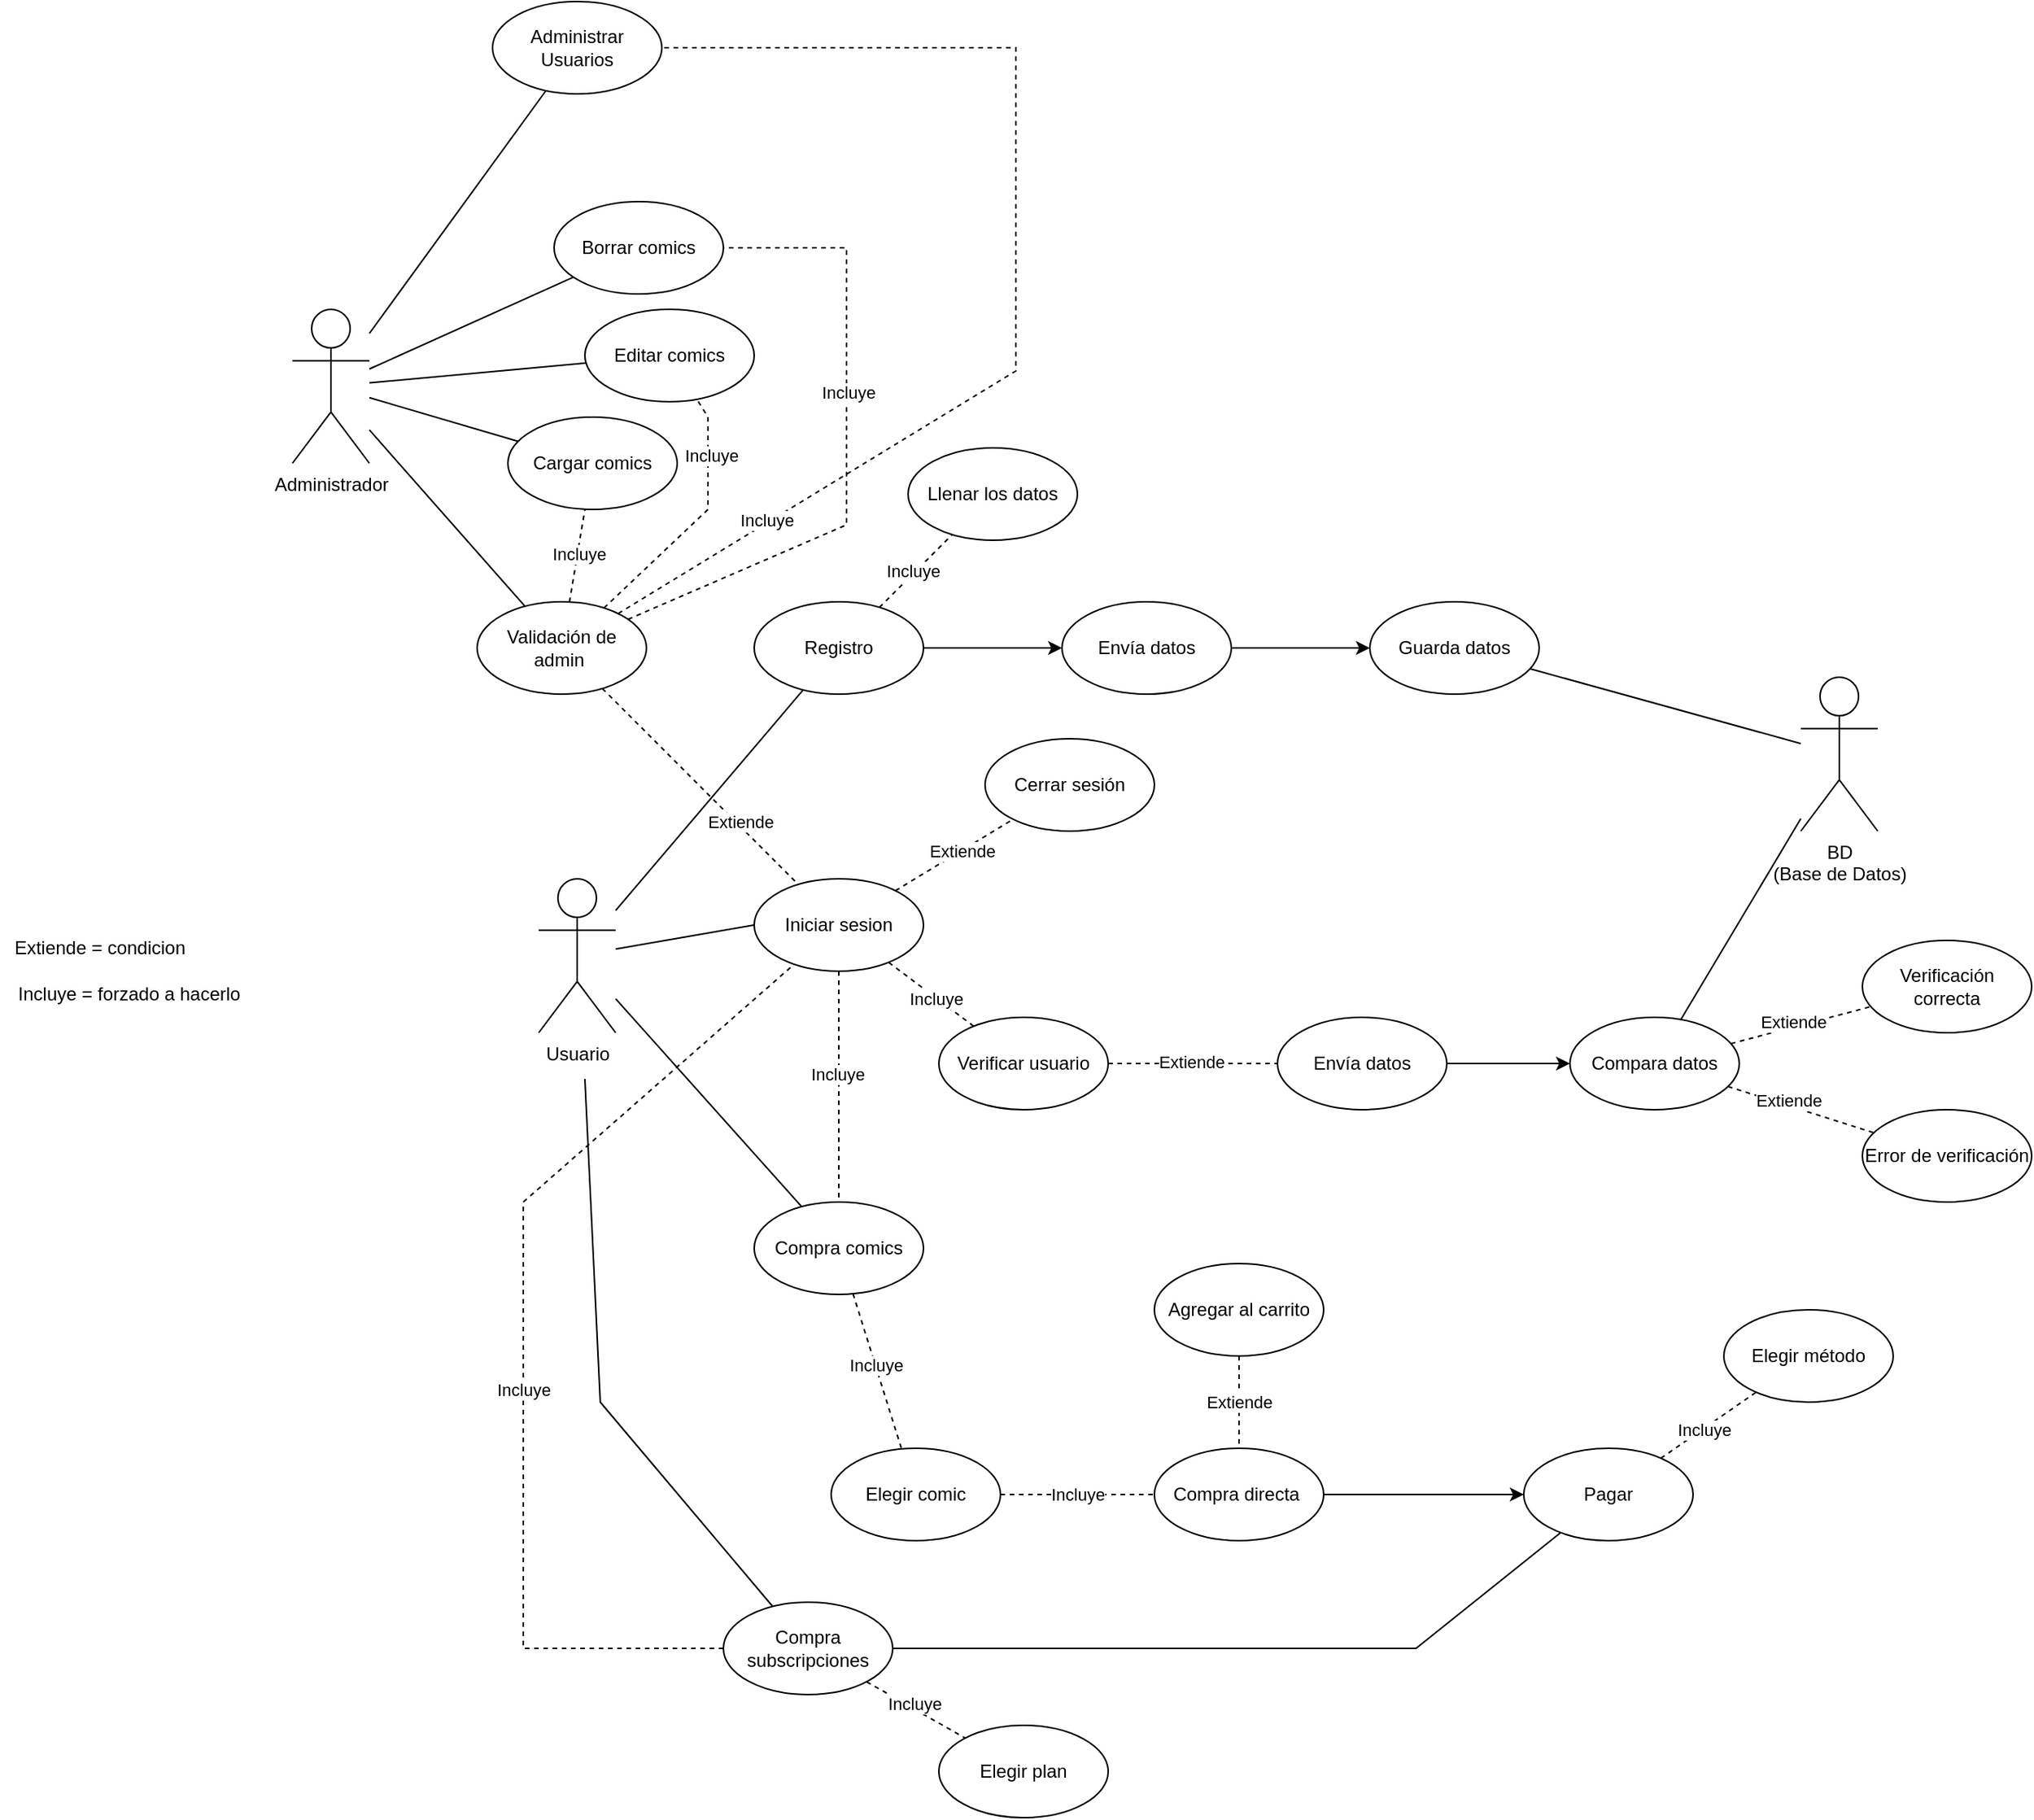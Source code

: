 <mxfile version="24.4.9" type="google">
  <diagram name="Página-1" id="WGzU1PvO3Z0RvBQjWcdS">
    <mxGraphModel grid="1" page="1" gridSize="10" guides="1" tooltips="1" connect="1" arrows="1" fold="1" pageScale="1" pageWidth="827" pageHeight="1169" math="0" shadow="0">
      <root>
        <mxCell id="0" />
        <mxCell id="1" parent="0" />
        <mxCell id="XrsSEh4Q-7qCyRReq4UZ-9" value="Usuario" style="shape=umlActor;verticalLabelPosition=bottom;verticalAlign=top;html=1;outlineConnect=0;" vertex="1" parent="1">
          <mxGeometry x="300" y="1220" width="50" height="100" as="geometry" />
        </mxCell>
        <mxCell id="XrsSEh4Q-7qCyRReq4UZ-29" value="Iniciar sesion" style="ellipse;whiteSpace=wrap;html=1;" vertex="1" parent="1">
          <mxGeometry x="440" y="1220" width="110" height="60" as="geometry" />
        </mxCell>
        <mxCell id="XrsSEh4Q-7qCyRReq4UZ-33" value="Compra subscripciones" style="ellipse;whiteSpace=wrap;html=1;" vertex="1" parent="1">
          <mxGeometry x="420" y="1690" width="110" height="60" as="geometry" />
        </mxCell>
        <mxCell id="wB2XYLqNyKFtM_GHxAxh-3" value="" style="endArrow=none;html=1;rounded=0;entryX=0;entryY=0.5;entryDx=0;entryDy=0;" edge="1" parent="1" source="XrsSEh4Q-7qCyRReq4UZ-9" target="XrsSEh4Q-7qCyRReq4UZ-29">
          <mxGeometry width="50" height="50" relative="1" as="geometry">
            <mxPoint x="630" y="1220" as="sourcePoint" />
            <mxPoint x="680" y="1170" as="targetPoint" />
          </mxGeometry>
        </mxCell>
        <mxCell id="wB2XYLqNyKFtM_GHxAxh-4" value="Verificar usuario" style="ellipse;whiteSpace=wrap;html=1;" vertex="1" parent="1">
          <mxGeometry x="560" y="1310" width="110" height="60" as="geometry" />
        </mxCell>
        <mxCell id="wB2XYLqNyKFtM_GHxAxh-5" value="" style="endArrow=none;html=1;rounded=0;dashed=1;" edge="1" parent="1" source="wB2XYLqNyKFtM_GHxAxh-4" target="XrsSEh4Q-7qCyRReq4UZ-29">
          <mxGeometry width="50" height="50" relative="1" as="geometry">
            <mxPoint x="370" y="1268" as="sourcePoint" />
            <mxPoint x="450" y="1230" as="targetPoint" />
          </mxGeometry>
        </mxCell>
        <mxCell id="wB2XYLqNyKFtM_GHxAxh-6" value="Incluye" style="edgeLabel;html=1;align=center;verticalAlign=middle;resizable=0;points=[];" connectable="0" vertex="1" parent="wB2XYLqNyKFtM_GHxAxh-5">
          <mxGeometry x="-0.113" y="1" relative="1" as="geometry">
            <mxPoint as="offset" />
          </mxGeometry>
        </mxCell>
        <mxCell id="wB2XYLqNyKFtM_GHxAxh-7" value="Compara datos" style="ellipse;whiteSpace=wrap;html=1;" vertex="1" parent="1">
          <mxGeometry x="970" y="1310" width="110" height="60" as="geometry" />
        </mxCell>
        <mxCell id="wB2XYLqNyKFtM_GHxAxh-8" value="Envía datos" style="ellipse;whiteSpace=wrap;html=1;" vertex="1" parent="1">
          <mxGeometry x="780" y="1310" width="110" height="60" as="geometry" />
        </mxCell>
        <mxCell id="wB2XYLqNyKFtM_GHxAxh-9" value="BD&lt;div&gt;(Base de Datos)&lt;/div&gt;" style="shape=umlActor;verticalLabelPosition=bottom;verticalAlign=top;html=1;outlineConnect=0;" vertex="1" parent="1">
          <mxGeometry x="1120" y="1089" width="50" height="100" as="geometry" />
        </mxCell>
        <mxCell id="wB2XYLqNyKFtM_GHxAxh-10" value="" style="endArrow=none;html=1;rounded=0;dashed=1;" edge="1" parent="1" source="wB2XYLqNyKFtM_GHxAxh-4" target="wB2XYLqNyKFtM_GHxAxh-8">
          <mxGeometry width="50" height="50" relative="1" as="geometry">
            <mxPoint x="730" y="1360" as="sourcePoint" />
            <mxPoint x="780" y="1310" as="targetPoint" />
          </mxGeometry>
        </mxCell>
        <mxCell id="wB2XYLqNyKFtM_GHxAxh-11" value="Extiende" style="edgeLabel;html=1;align=center;verticalAlign=middle;resizable=0;points=[];" connectable="0" vertex="1" parent="wB2XYLqNyKFtM_GHxAxh-10">
          <mxGeometry x="-0.022" y="1" relative="1" as="geometry">
            <mxPoint as="offset" />
          </mxGeometry>
        </mxCell>
        <mxCell id="wB2XYLqNyKFtM_GHxAxh-19" value="" style="endArrow=none;html=1;rounded=0;" edge="1" parent="1" source="wB2XYLqNyKFtM_GHxAxh-9" target="wB2XYLqNyKFtM_GHxAxh-7">
          <mxGeometry width="50" height="50" relative="1" as="geometry">
            <mxPoint x="630" y="1260" as="sourcePoint" />
            <mxPoint x="680" y="1210" as="targetPoint" />
          </mxGeometry>
        </mxCell>
        <mxCell id="wB2XYLqNyKFtM_GHxAxh-21" value="Verificación correcta" style="ellipse;whiteSpace=wrap;html=1;" vertex="1" parent="1">
          <mxGeometry x="1160" y="1260" width="110" height="60" as="geometry" />
        </mxCell>
        <mxCell id="wB2XYLqNyKFtM_GHxAxh-22" value="Error de verificación" style="ellipse;whiteSpace=wrap;html=1;" vertex="1" parent="1">
          <mxGeometry x="1160" y="1370" width="110" height="60" as="geometry" />
        </mxCell>
        <mxCell id="wB2XYLqNyKFtM_GHxAxh-26" value="" style="endArrow=none;dashed=1;html=1;rounded=0;" edge="1" parent="1" source="wB2XYLqNyKFtM_GHxAxh-7" target="wB2XYLqNyKFtM_GHxAxh-21">
          <mxGeometry width="50" height="50" relative="1" as="geometry">
            <mxPoint x="950" y="1310" as="sourcePoint" />
            <mxPoint x="1000" y="1260" as="targetPoint" />
          </mxGeometry>
        </mxCell>
        <mxCell id="wB2XYLqNyKFtM_GHxAxh-28" value="Extiende" style="edgeLabel;html=1;align=center;verticalAlign=middle;resizable=0;points=[];" connectable="0" vertex="1" parent="wB2XYLqNyKFtM_GHxAxh-26">
          <mxGeometry x="-0.122" y="4" relative="1" as="geometry">
            <mxPoint x="1" as="offset" />
          </mxGeometry>
        </mxCell>
        <mxCell id="wB2XYLqNyKFtM_GHxAxh-27" value="" style="endArrow=none;dashed=1;html=1;rounded=0;" edge="1" parent="1" source="wB2XYLqNyKFtM_GHxAxh-7" target="wB2XYLqNyKFtM_GHxAxh-22">
          <mxGeometry width="50" height="50" relative="1" as="geometry">
            <mxPoint x="950" y="1310" as="sourcePoint" />
            <mxPoint x="1000" y="1260" as="targetPoint" />
          </mxGeometry>
        </mxCell>
        <mxCell id="wB2XYLqNyKFtM_GHxAxh-29" value="Extiende" style="edgeLabel;html=1;align=center;verticalAlign=middle;resizable=0;points=[];" connectable="0" vertex="1" parent="wB2XYLqNyKFtM_GHxAxh-27">
          <mxGeometry x="-0.172" y="4" relative="1" as="geometry">
            <mxPoint x="-1" as="offset" />
          </mxGeometry>
        </mxCell>
        <mxCell id="wB2XYLqNyKFtM_GHxAxh-31" value="Compra comics" style="ellipse;whiteSpace=wrap;html=1;" vertex="1" parent="1">
          <mxGeometry x="440" y="1430" width="110" height="60" as="geometry" />
        </mxCell>
        <mxCell id="wB2XYLqNyKFtM_GHxAxh-33" value="" style="endArrow=none;html=1;rounded=0;" edge="1" parent="1" source="XrsSEh4Q-7qCyRReq4UZ-9" target="wB2XYLqNyKFtM_GHxAxh-31">
          <mxGeometry width="50" height="50" relative="1" as="geometry">
            <mxPoint x="340" y="1380" as="sourcePoint" />
            <mxPoint x="390" y="1330" as="targetPoint" />
          </mxGeometry>
        </mxCell>
        <mxCell id="wB2XYLqNyKFtM_GHxAxh-34" value="" style="endArrow=none;dashed=1;html=1;rounded=0;" edge="1" parent="1" source="XrsSEh4Q-7qCyRReq4UZ-29" target="wB2XYLqNyKFtM_GHxAxh-31">
          <mxGeometry width="50" height="50" relative="1" as="geometry">
            <mxPoint x="340" y="1380" as="sourcePoint" />
            <mxPoint x="390" y="1330" as="targetPoint" />
          </mxGeometry>
        </mxCell>
        <mxCell id="wB2XYLqNyKFtM_GHxAxh-35" value="Incluye" style="edgeLabel;html=1;align=center;verticalAlign=middle;resizable=0;points=[];" connectable="0" vertex="1" parent="wB2XYLqNyKFtM_GHxAxh-34">
          <mxGeometry x="-0.117" y="-1" relative="1" as="geometry">
            <mxPoint y="1" as="offset" />
          </mxGeometry>
        </mxCell>
        <mxCell id="wB2XYLqNyKFtM_GHxAxh-36" value="Elegir comic" style="ellipse;whiteSpace=wrap;html=1;" vertex="1" parent="1">
          <mxGeometry x="490" y="1590" width="110" height="60" as="geometry" />
        </mxCell>
        <mxCell id="wB2XYLqNyKFtM_GHxAxh-37" value="Compra directa&amp;nbsp;" style="ellipse;whiteSpace=wrap;html=1;" vertex="1" parent="1">
          <mxGeometry x="700" y="1590" width="110" height="60" as="geometry" />
        </mxCell>
        <mxCell id="wB2XYLqNyKFtM_GHxAxh-38" value="Agregar al carrito" style="ellipse;whiteSpace=wrap;html=1;" vertex="1" parent="1">
          <mxGeometry x="700" y="1470" width="110" height="60" as="geometry" />
        </mxCell>
        <mxCell id="wB2XYLqNyKFtM_GHxAxh-39" value="" style="endArrow=none;dashed=1;html=1;rounded=0;" edge="1" parent="1" source="wB2XYLqNyKFtM_GHxAxh-31" target="wB2XYLqNyKFtM_GHxAxh-36">
          <mxGeometry width="50" height="50" relative="1" as="geometry">
            <mxPoint x="520" y="1520" as="sourcePoint" />
            <mxPoint x="570" y="1470" as="targetPoint" />
          </mxGeometry>
        </mxCell>
        <mxCell id="wB2XYLqNyKFtM_GHxAxh-41" value="Incluye" style="edgeLabel;html=1;align=center;verticalAlign=middle;resizable=0;points=[];" connectable="0" vertex="1" parent="wB2XYLqNyKFtM_GHxAxh-39">
          <mxGeometry x="-0.083" relative="1" as="geometry">
            <mxPoint as="offset" />
          </mxGeometry>
        </mxCell>
        <mxCell id="wB2XYLqNyKFtM_GHxAxh-50" value="Extiende = condicion" style="text;html=1;align=center;verticalAlign=middle;whiteSpace=wrap;rounded=0;" vertex="1" parent="1">
          <mxGeometry x="-50" y="1240" width="130" height="50" as="geometry" />
        </mxCell>
        <mxCell id="wB2XYLqNyKFtM_GHxAxh-52" value="" style="endArrow=none;html=1;rounded=0;" edge="1" parent="1" target="XrsSEh4Q-7qCyRReq4UZ-33">
          <mxGeometry width="50" height="50" relative="1" as="geometry">
            <mxPoint x="330" y="1350" as="sourcePoint" />
            <mxPoint x="810" y="1440" as="targetPoint" />
            <Array as="points">
              <mxPoint x="340" y="1560" />
            </Array>
          </mxGeometry>
        </mxCell>
        <mxCell id="wB2XYLqNyKFtM_GHxAxh-53" value="Pagar" style="ellipse;whiteSpace=wrap;html=1;" vertex="1" parent="1">
          <mxGeometry x="940" y="1590" width="110" height="60" as="geometry" />
        </mxCell>
        <mxCell id="wB2XYLqNyKFtM_GHxAxh-56" value="Elegir método" style="ellipse;whiteSpace=wrap;html=1;" vertex="1" parent="1">
          <mxGeometry x="1070" y="1500" width="110" height="60" as="geometry" />
        </mxCell>
        <mxCell id="wB2XYLqNyKFtM_GHxAxh-57" value="" style="endArrow=none;dashed=1;html=1;rounded=0;" edge="1" parent="1" source="wB2XYLqNyKFtM_GHxAxh-53" target="wB2XYLqNyKFtM_GHxAxh-56">
          <mxGeometry width="50" height="50" relative="1" as="geometry">
            <mxPoint x="770" y="1600" as="sourcePoint" />
            <mxPoint x="820" y="1550" as="targetPoint" />
          </mxGeometry>
        </mxCell>
        <mxCell id="wB2XYLqNyKFtM_GHxAxh-58" value="Incluye" style="edgeLabel;html=1;align=center;verticalAlign=middle;resizable=0;points=[];" connectable="0" vertex="1" parent="wB2XYLqNyKFtM_GHxAxh-57">
          <mxGeometry x="-0.108" y="-1" relative="1" as="geometry">
            <mxPoint as="offset" />
          </mxGeometry>
        </mxCell>
        <mxCell id="wB2XYLqNyKFtM_GHxAxh-59" value="" style="endArrow=none;html=1;rounded=0;" edge="1" parent="1" source="XrsSEh4Q-7qCyRReq4UZ-33" target="wB2XYLqNyKFtM_GHxAxh-53">
          <mxGeometry width="50" height="50" relative="1" as="geometry">
            <mxPoint x="740" y="1650" as="sourcePoint" />
            <mxPoint x="790" y="1600" as="targetPoint" />
            <Array as="points">
              <mxPoint x="870" y="1720" />
            </Array>
          </mxGeometry>
        </mxCell>
        <mxCell id="wB2XYLqNyKFtM_GHxAxh-60" value="Elegir plan" style="ellipse;whiteSpace=wrap;html=1;" vertex="1" parent="1">
          <mxGeometry x="560" y="1770" width="110" height="60" as="geometry" />
        </mxCell>
        <mxCell id="wB2XYLqNyKFtM_GHxAxh-61" value="" style="endArrow=none;dashed=1;html=1;rounded=0;" edge="1" parent="1" source="XrsSEh4Q-7qCyRReq4UZ-33" target="wB2XYLqNyKFtM_GHxAxh-60">
          <mxGeometry width="50" height="50" relative="1" as="geometry">
            <mxPoint x="740" y="1650" as="sourcePoint" />
            <mxPoint x="790" y="1600" as="targetPoint" />
          </mxGeometry>
        </mxCell>
        <mxCell id="wB2XYLqNyKFtM_GHxAxh-62" value="Incluye" style="edgeLabel;html=1;align=center;verticalAlign=middle;resizable=0;points=[];" connectable="0" vertex="1" parent="wB2XYLqNyKFtM_GHxAxh-61">
          <mxGeometry x="-0.103" y="3" relative="1" as="geometry">
            <mxPoint x="1" as="offset" />
          </mxGeometry>
        </mxCell>
        <mxCell id="wB2XYLqNyKFtM_GHxAxh-63" value="Cerrar sesión" style="ellipse;whiteSpace=wrap;html=1;" vertex="1" parent="1">
          <mxGeometry x="590" y="1129" width="110" height="60" as="geometry" />
        </mxCell>
        <mxCell id="wB2XYLqNyKFtM_GHxAxh-64" value="" style="endArrow=none;dashed=1;html=1;rounded=0;" edge="1" parent="1" source="XrsSEh4Q-7qCyRReq4UZ-29" target="wB2XYLqNyKFtM_GHxAxh-63">
          <mxGeometry width="50" height="50" relative="1" as="geometry">
            <mxPoint x="600" y="1280" as="sourcePoint" />
            <mxPoint x="650" y="1230" as="targetPoint" />
          </mxGeometry>
        </mxCell>
        <mxCell id="wB2XYLqNyKFtM_GHxAxh-65" value="Extiende" style="edgeLabel;html=1;align=center;verticalAlign=middle;resizable=0;points=[];" connectable="0" vertex="1" parent="wB2XYLqNyKFtM_GHxAxh-64">
          <mxGeometry x="0.13" relative="1" as="geometry">
            <mxPoint as="offset" />
          </mxGeometry>
        </mxCell>
        <mxCell id="wB2XYLqNyKFtM_GHxAxh-72" value="Registro" style="ellipse;whiteSpace=wrap;html=1;" vertex="1" parent="1">
          <mxGeometry x="440" y="1040" width="110" height="60" as="geometry" />
        </mxCell>
        <mxCell id="wB2XYLqNyKFtM_GHxAxh-73" value="" style="endArrow=none;html=1;rounded=0;" edge="1" parent="1" source="XrsSEh4Q-7qCyRReq4UZ-9" target="wB2XYLqNyKFtM_GHxAxh-72">
          <mxGeometry width="50" height="50" relative="1" as="geometry">
            <mxPoint x="650" y="1330" as="sourcePoint" />
            <mxPoint x="700" y="1280" as="targetPoint" />
          </mxGeometry>
        </mxCell>
        <mxCell id="wB2XYLqNyKFtM_GHxAxh-77" value="Guarda datos" style="ellipse;whiteSpace=wrap;html=1;" vertex="1" parent="1">
          <mxGeometry x="840" y="1040" width="110" height="60" as="geometry" />
        </mxCell>
        <mxCell id="wB2XYLqNyKFtM_GHxAxh-78" value="" style="endArrow=none;html=1;rounded=0;" edge="1" parent="1" source="wB2XYLqNyKFtM_GHxAxh-77" target="wB2XYLqNyKFtM_GHxAxh-9">
          <mxGeometry width="50" height="50" relative="1" as="geometry">
            <mxPoint x="730" y="1210" as="sourcePoint" />
            <mxPoint x="780" y="1160" as="targetPoint" />
          </mxGeometry>
        </mxCell>
        <mxCell id="wB2XYLqNyKFtM_GHxAxh-79" value="Llenar los datos" style="ellipse;whiteSpace=wrap;html=1;" vertex="1" parent="1">
          <mxGeometry x="540" y="940" width="110" height="60" as="geometry" />
        </mxCell>
        <mxCell id="wB2XYLqNyKFtM_GHxAxh-80" value="" style="endArrow=none;dashed=1;html=1;rounded=0;" edge="1" parent="1" source="wB2XYLqNyKFtM_GHxAxh-72" target="wB2XYLqNyKFtM_GHxAxh-79">
          <mxGeometry width="50" height="50" relative="1" as="geometry">
            <mxPoint x="660" y="1210" as="sourcePoint" />
            <mxPoint x="710" y="1160" as="targetPoint" />
          </mxGeometry>
        </mxCell>
        <mxCell id="wB2XYLqNyKFtM_GHxAxh-81" value="Incluye" style="edgeLabel;html=1;align=center;verticalAlign=middle;resizable=0;points=[];" connectable="0" vertex="1" parent="wB2XYLqNyKFtM_GHxAxh-80">
          <mxGeometry x="-0.037" y="2" relative="1" as="geometry">
            <mxPoint as="offset" />
          </mxGeometry>
        </mxCell>
        <mxCell id="wB2XYLqNyKFtM_GHxAxh-83" value="Envía datos" style="ellipse;whiteSpace=wrap;html=1;" vertex="1" parent="1">
          <mxGeometry x="640" y="1040" width="110" height="60" as="geometry" />
        </mxCell>
        <mxCell id="wB2XYLqNyKFtM_GHxAxh-86" value="" style="endArrow=classic;html=1;rounded=0;" edge="1" parent="1" source="wB2XYLqNyKFtM_GHxAxh-72" target="wB2XYLqNyKFtM_GHxAxh-83">
          <mxGeometry width="50" height="50" relative="1" as="geometry">
            <mxPoint x="520" y="1120" as="sourcePoint" />
            <mxPoint x="570" y="1070" as="targetPoint" />
          </mxGeometry>
        </mxCell>
        <mxCell id="wB2XYLqNyKFtM_GHxAxh-87" value="" style="endArrow=classic;html=1;rounded=0;" edge="1" parent="1" source="wB2XYLqNyKFtM_GHxAxh-83" target="wB2XYLqNyKFtM_GHxAxh-77">
          <mxGeometry width="50" height="50" relative="1" as="geometry">
            <mxPoint x="790" y="1220" as="sourcePoint" />
            <mxPoint x="840" y="1170" as="targetPoint" />
          </mxGeometry>
        </mxCell>
        <mxCell id="wB2XYLqNyKFtM_GHxAxh-89" value="" style="endArrow=classic;html=1;rounded=0;" edge="1" parent="1" source="wB2XYLqNyKFtM_GHxAxh-8" target="wB2XYLqNyKFtM_GHxAxh-7">
          <mxGeometry width="50" height="50" relative="1" as="geometry">
            <mxPoint x="790" y="1220" as="sourcePoint" />
            <mxPoint x="840" y="1170" as="targetPoint" />
          </mxGeometry>
        </mxCell>
        <mxCell id="wB2XYLqNyKFtM_GHxAxh-90" value="" style="endArrow=classic;html=1;rounded=0;" edge="1" parent="1" source="wB2XYLqNyKFtM_GHxAxh-37" target="wB2XYLqNyKFtM_GHxAxh-53">
          <mxGeometry width="50" height="50" relative="1" as="geometry">
            <mxPoint x="790" y="1670" as="sourcePoint" />
            <mxPoint x="840" y="1620" as="targetPoint" />
          </mxGeometry>
        </mxCell>
        <mxCell id="wB2XYLqNyKFtM_GHxAxh-92" value="Incluye" style="endArrow=none;dashed=1;html=1;rounded=0;" edge="1" parent="1" source="wB2XYLqNyKFtM_GHxAxh-36" target="wB2XYLqNyKFtM_GHxAxh-37">
          <mxGeometry width="50" height="50" relative="1" as="geometry">
            <mxPoint x="570" y="1670" as="sourcePoint" />
            <mxPoint x="620" y="1620" as="targetPoint" />
          </mxGeometry>
        </mxCell>
        <mxCell id="wB2XYLqNyKFtM_GHxAxh-93" value="Extiende" style="endArrow=none;dashed=1;html=1;rounded=0;" edge="1" parent="1" source="wB2XYLqNyKFtM_GHxAxh-38" target="wB2XYLqNyKFtM_GHxAxh-37">
          <mxGeometry width="50" height="50" relative="1" as="geometry">
            <mxPoint x="610" y="1570" as="sourcePoint" />
            <mxPoint x="720" y="1576" as="targetPoint" />
          </mxGeometry>
        </mxCell>
        <mxCell id="wB2XYLqNyKFtM_GHxAxh-94" value="" style="endArrow=none;dashed=1;html=1;rounded=0;" edge="1" parent="1" source="XrsSEh4Q-7qCyRReq4UZ-33" target="XrsSEh4Q-7qCyRReq4UZ-29">
          <mxGeometry width="50" height="50" relative="1" as="geometry">
            <mxPoint x="360" y="1720" as="sourcePoint" />
            <mxPoint x="415.518" y="1278.055" as="targetPoint" />
            <Array as="points">
              <mxPoint x="290" y="1720" />
              <mxPoint x="290" y="1430" />
            </Array>
          </mxGeometry>
        </mxCell>
        <mxCell id="wB2XYLqNyKFtM_GHxAxh-95" value="Incluye" style="edgeLabel;html=1;align=center;verticalAlign=middle;resizable=0;points=[];" connectable="0" vertex="1" parent="wB2XYLqNyKFtM_GHxAxh-94">
          <mxGeometry x="-0.089" relative="1" as="geometry">
            <mxPoint as="offset" />
          </mxGeometry>
        </mxCell>
        <mxCell id="wB2XYLqNyKFtM_GHxAxh-97" value="Administrador" style="shape=umlActor;verticalLabelPosition=bottom;verticalAlign=top;html=1;outlineConnect=0;" vertex="1" parent="1">
          <mxGeometry x="140" y="850" width="50" height="100" as="geometry" />
        </mxCell>
        <mxCell id="wB2XYLqNyKFtM_GHxAxh-98" value="Incluye = forzado a hacerlo" style="text;html=1;align=center;verticalAlign=middle;whiteSpace=wrap;rounded=0;" vertex="1" parent="1">
          <mxGeometry x="-46" y="1270" width="160" height="50" as="geometry" />
        </mxCell>
        <mxCell id="wB2XYLqNyKFtM_GHxAxh-99" value="Validación de admin&amp;nbsp;" style="ellipse;whiteSpace=wrap;html=1;" vertex="1" parent="1">
          <mxGeometry x="260" y="1040" width="110" height="60" as="geometry" />
        </mxCell>
        <mxCell id="wB2XYLqNyKFtM_GHxAxh-100" value="" style="endArrow=none;dashed=1;html=1;rounded=0;" edge="1" parent="1" source="wB2XYLqNyKFtM_GHxAxh-99" target="XrsSEh4Q-7qCyRReq4UZ-29">
          <mxGeometry width="50" height="50" relative="1" as="geometry">
            <mxPoint x="450" y="1250" as="sourcePoint" />
            <mxPoint x="500" y="1200" as="targetPoint" />
          </mxGeometry>
        </mxCell>
        <mxCell id="wB2XYLqNyKFtM_GHxAxh-101" value="Extiende" style="edgeLabel;html=1;align=center;verticalAlign=middle;resizable=0;points=[];" connectable="0" vertex="1" parent="wB2XYLqNyKFtM_GHxAxh-100">
          <mxGeometry x="0.378" y="2" relative="1" as="geometry">
            <mxPoint as="offset" />
          </mxGeometry>
        </mxCell>
        <mxCell id="wB2XYLqNyKFtM_GHxAxh-102" value="Cargar comics" style="ellipse;whiteSpace=wrap;html=1;" vertex="1" parent="1">
          <mxGeometry x="280" y="920" width="110" height="60" as="geometry" />
        </mxCell>
        <mxCell id="wB2XYLqNyKFtM_GHxAxh-103" value="" style="endArrow=none;html=1;rounded=0;" edge="1" parent="1" source="wB2XYLqNyKFtM_GHxAxh-99" target="wB2XYLqNyKFtM_GHxAxh-97">
          <mxGeometry width="50" height="50" relative="1" as="geometry">
            <mxPoint x="330" y="1010" as="sourcePoint" />
            <mxPoint x="380" y="960" as="targetPoint" />
          </mxGeometry>
        </mxCell>
        <mxCell id="wB2XYLqNyKFtM_GHxAxh-104" value="" style="endArrow=none;html=1;rounded=0;" edge="1" parent="1" source="wB2XYLqNyKFtM_GHxAxh-97" target="wB2XYLqNyKFtM_GHxAxh-102">
          <mxGeometry width="50" height="50" relative="1" as="geometry">
            <mxPoint x="290" y="1000" as="sourcePoint" />
            <mxPoint x="340" y="950" as="targetPoint" />
          </mxGeometry>
        </mxCell>
        <mxCell id="wB2XYLqNyKFtM_GHxAxh-105" value="" style="endArrow=none;dashed=1;html=1;rounded=0;" edge="1" parent="1" source="wB2XYLqNyKFtM_GHxAxh-99" target="wB2XYLqNyKFtM_GHxAxh-102">
          <mxGeometry width="50" height="50" relative="1" as="geometry">
            <mxPoint x="290" y="1000" as="sourcePoint" />
            <mxPoint x="340" y="950" as="targetPoint" />
          </mxGeometry>
        </mxCell>
        <mxCell id="wB2XYLqNyKFtM_GHxAxh-109" value="Incluye" style="edgeLabel;html=1;align=center;verticalAlign=middle;resizable=0;points=[];" connectable="0" vertex="1" parent="wB2XYLqNyKFtM_GHxAxh-105">
          <mxGeometry x="0.033" y="-1" relative="1" as="geometry">
            <mxPoint as="offset" />
          </mxGeometry>
        </mxCell>
        <mxCell id="wB2XYLqNyKFtM_GHxAxh-106" value="Borrar comics" style="ellipse;whiteSpace=wrap;html=1;" vertex="1" parent="1">
          <mxGeometry x="310" y="780" width="110" height="60" as="geometry" />
        </mxCell>
        <mxCell id="wB2XYLqNyKFtM_GHxAxh-107" value="Editar comics" style="ellipse;whiteSpace=wrap;html=1;" vertex="1" parent="1">
          <mxGeometry x="330" y="850" width="110" height="60" as="geometry" />
        </mxCell>
        <mxCell id="wB2XYLqNyKFtM_GHxAxh-108" value="Administrar Usuarios" style="ellipse;whiteSpace=wrap;html=1;" vertex="1" parent="1">
          <mxGeometry x="270" y="650" width="110" height="60" as="geometry" />
        </mxCell>
        <mxCell id="wB2XYLqNyKFtM_GHxAxh-115" value="" style="endArrow=none;html=1;rounded=0;" edge="1" parent="1" source="wB2XYLqNyKFtM_GHxAxh-97" target="wB2XYLqNyKFtM_GHxAxh-108">
          <mxGeometry width="50" height="50" relative="1" as="geometry">
            <mxPoint x="230" y="970" as="sourcePoint" />
            <mxPoint x="280" y="920" as="targetPoint" />
          </mxGeometry>
        </mxCell>
        <mxCell id="wB2XYLqNyKFtM_GHxAxh-116" value="" style="endArrow=none;dashed=1;html=1;rounded=0;" edge="1" parent="1" source="wB2XYLqNyKFtM_GHxAxh-99" target="wB2XYLqNyKFtM_GHxAxh-108">
          <mxGeometry width="50" height="50" relative="1" as="geometry">
            <mxPoint x="240" y="870" as="sourcePoint" />
            <mxPoint x="290" y="820" as="targetPoint" />
            <Array as="points">
              <mxPoint x="610" y="890" />
              <mxPoint x="610" y="820" />
              <mxPoint x="610" y="680" />
            </Array>
          </mxGeometry>
        </mxCell>
        <mxCell id="wB2XYLqNyKFtM_GHxAxh-117" value="Incluye" style="edgeLabel;html=1;align=center;verticalAlign=middle;resizable=0;points=[];" connectable="0" vertex="1" parent="wB2XYLqNyKFtM_GHxAxh-116">
          <mxGeometry x="-0.693" y="2" relative="1" as="geometry">
            <mxPoint as="offset" />
          </mxGeometry>
        </mxCell>
        <mxCell id="wB2XYLqNyKFtM_GHxAxh-118" value="" style="endArrow=none;html=1;rounded=0;" edge="1" parent="1" source="wB2XYLqNyKFtM_GHxAxh-97" target="wB2XYLqNyKFtM_GHxAxh-107">
          <mxGeometry width="50" height="50" relative="1" as="geometry">
            <mxPoint x="370" y="890" as="sourcePoint" />
            <mxPoint x="420" y="840" as="targetPoint" />
          </mxGeometry>
        </mxCell>
        <mxCell id="wB2XYLqNyKFtM_GHxAxh-119" value="" style="endArrow=none;html=1;rounded=0;" edge="1" parent="1" source="wB2XYLqNyKFtM_GHxAxh-97" target="wB2XYLqNyKFtM_GHxAxh-106">
          <mxGeometry width="50" height="50" relative="1" as="geometry">
            <mxPoint x="370" y="890" as="sourcePoint" />
            <mxPoint x="420" y="840" as="targetPoint" />
          </mxGeometry>
        </mxCell>
        <mxCell id="wB2XYLqNyKFtM_GHxAxh-120" value="" style="endArrow=none;dashed=1;html=1;rounded=0;" edge="1" parent="1" source="wB2XYLqNyKFtM_GHxAxh-99" target="wB2XYLqNyKFtM_GHxAxh-107">
          <mxGeometry width="50" height="50" relative="1" as="geometry">
            <mxPoint x="350" y="1010" as="sourcePoint" />
            <mxPoint x="400" y="960" as="targetPoint" />
            <Array as="points">
              <mxPoint x="410" y="980" />
              <mxPoint x="410" y="920" />
            </Array>
          </mxGeometry>
        </mxCell>
        <mxCell id="wB2XYLqNyKFtM_GHxAxh-121" value="Incluye" style="edgeLabel;html=1;align=center;verticalAlign=middle;resizable=0;points=[];" connectable="0" vertex="1" parent="wB2XYLqNyKFtM_GHxAxh-120">
          <mxGeometry x="0.536" y="-2" relative="1" as="geometry">
            <mxPoint as="offset" />
          </mxGeometry>
        </mxCell>
        <mxCell id="wB2XYLqNyKFtM_GHxAxh-122" value="" style="endArrow=none;dashed=1;html=1;rounded=0;" edge="1" parent="1" source="wB2XYLqNyKFtM_GHxAxh-99" target="wB2XYLqNyKFtM_GHxAxh-106">
          <mxGeometry width="50" height="50" relative="1" as="geometry">
            <mxPoint x="350" y="1010" as="sourcePoint" />
            <mxPoint x="500" y="1000" as="targetPoint" />
            <Array as="points">
              <mxPoint x="500" y="990" />
              <mxPoint x="500" y="810" />
            </Array>
          </mxGeometry>
        </mxCell>
        <mxCell id="wB2XYLqNyKFtM_GHxAxh-123" value="Incluye" style="edgeLabel;html=1;align=center;verticalAlign=middle;resizable=0;points=[];" connectable="0" vertex="1" parent="wB2XYLqNyKFtM_GHxAxh-122">
          <mxGeometry x="0.161" y="-1" relative="1" as="geometry">
            <mxPoint as="offset" />
          </mxGeometry>
        </mxCell>
      </root>
    </mxGraphModel>
  </diagram>
</mxfile>
